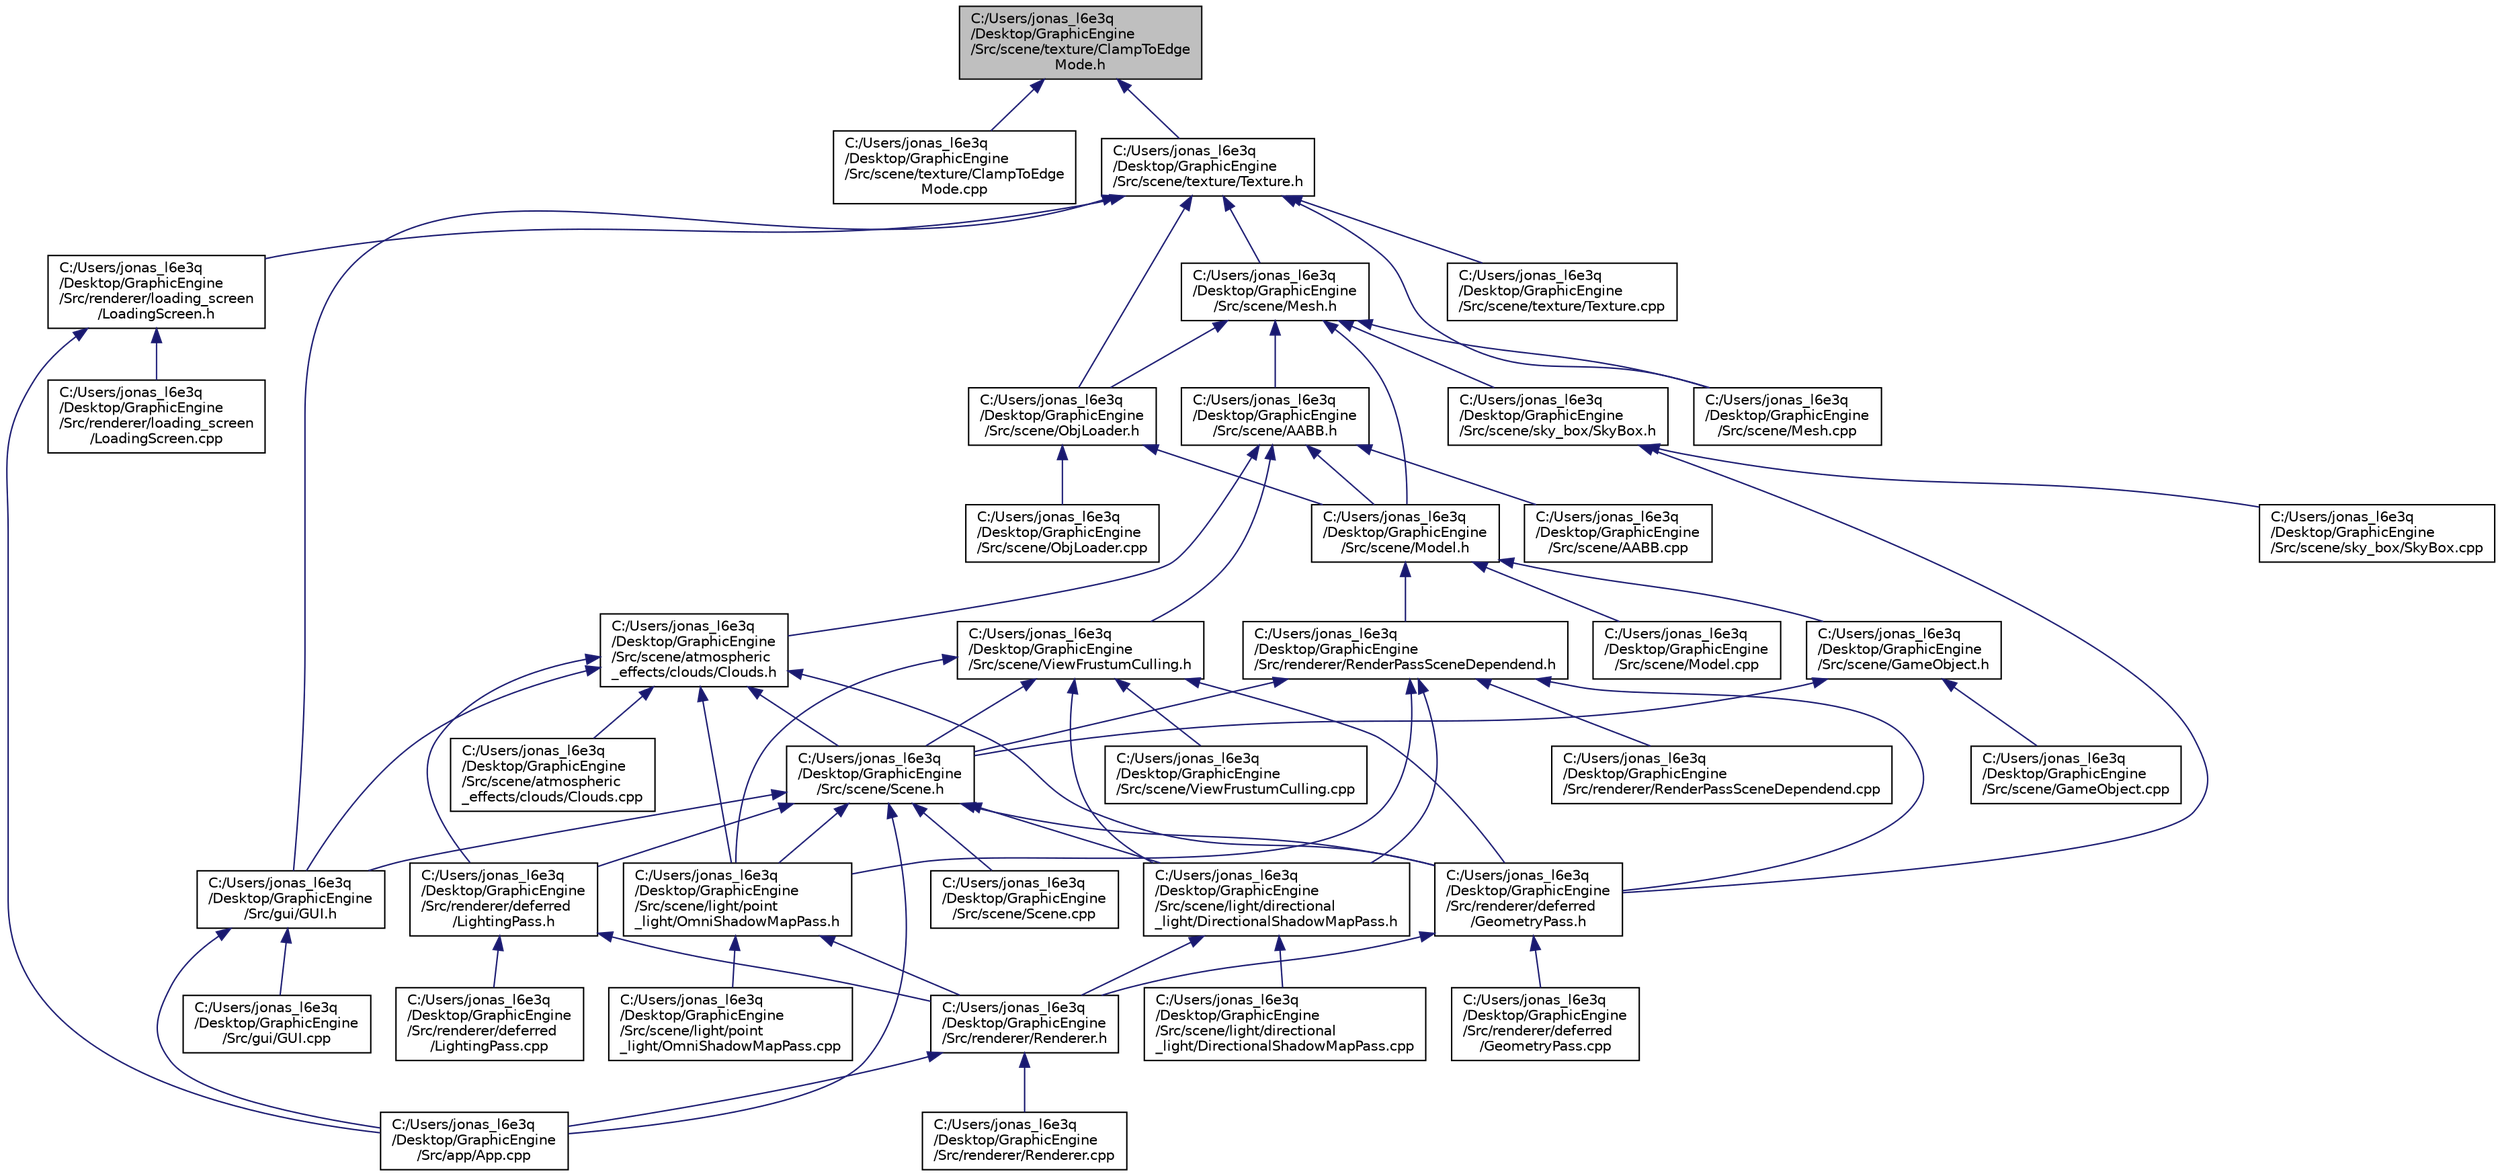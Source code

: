 digraph "C:/Users/jonas_l6e3q/Desktop/GraphicEngine/Src/scene/texture/ClampToEdgeMode.h"
{
 // INTERACTIVE_SVG=YES
 // LATEX_PDF_SIZE
  bgcolor="transparent";
  edge [fontname="Helvetica",fontsize="10",labelfontname="Helvetica",labelfontsize="10"];
  node [fontname="Helvetica",fontsize="10",shape=record];
  Node1 [label="C:/Users/jonas_l6e3q\l/Desktop/GraphicEngine\l/Src/scene/texture/ClampToEdge\lMode.h",height=0.2,width=0.4,color="black", fillcolor="grey75", style="filled", fontcolor="black",tooltip=" "];
  Node1 -> Node2 [dir="back",color="midnightblue",fontsize="10",style="solid",fontname="Helvetica"];
  Node2 [label="C:/Users/jonas_l6e3q\l/Desktop/GraphicEngine\l/Src/scene/texture/ClampToEdge\lMode.cpp",height=0.2,width=0.4,color="black",URL="$d1/d3d/_clamp_to_edge_mode_8cpp.html",tooltip=" "];
  Node1 -> Node3 [dir="back",color="midnightblue",fontsize="10",style="solid",fontname="Helvetica"];
  Node3 [label="C:/Users/jonas_l6e3q\l/Desktop/GraphicEngine\l/Src/scene/texture/Texture.h",height=0.2,width=0.4,color="black",URL="$de/dbf/_texture_8h.html",tooltip=" "];
  Node3 -> Node4 [dir="back",color="midnightblue",fontsize="10",style="solid",fontname="Helvetica"];
  Node4 [label="C:/Users/jonas_l6e3q\l/Desktop/GraphicEngine\l/Src/gui/GUI.h",height=0.2,width=0.4,color="black",URL="$da/d5d/_g_u_i_8h.html",tooltip=" "];
  Node4 -> Node5 [dir="back",color="midnightblue",fontsize="10",style="solid",fontname="Helvetica"];
  Node5 [label="C:/Users/jonas_l6e3q\l/Desktop/GraphicEngine\l/Src/app/App.cpp",height=0.2,width=0.4,color="black",URL="$dc/db4/_app_8cpp.html",tooltip=" "];
  Node4 -> Node6 [dir="back",color="midnightblue",fontsize="10",style="solid",fontname="Helvetica"];
  Node6 [label="C:/Users/jonas_l6e3q\l/Desktop/GraphicEngine\l/Src/gui/GUI.cpp",height=0.2,width=0.4,color="black",URL="$d3/d27/_g_u_i_8cpp.html",tooltip=" "];
  Node3 -> Node7 [dir="back",color="midnightblue",fontsize="10",style="solid",fontname="Helvetica"];
  Node7 [label="C:/Users/jonas_l6e3q\l/Desktop/GraphicEngine\l/Src/renderer/loading_screen\l/LoadingScreen.h",height=0.2,width=0.4,color="black",URL="$d2/d3c/_loading_screen_8h.html",tooltip=" "];
  Node7 -> Node5 [dir="back",color="midnightblue",fontsize="10",style="solid",fontname="Helvetica"];
  Node7 -> Node8 [dir="back",color="midnightblue",fontsize="10",style="solid",fontname="Helvetica"];
  Node8 [label="C:/Users/jonas_l6e3q\l/Desktop/GraphicEngine\l/Src/renderer/loading_screen\l/LoadingScreen.cpp",height=0.2,width=0.4,color="black",URL="$dc/d5e/_loading_screen_8cpp.html",tooltip=" "];
  Node3 -> Node9 [dir="back",color="midnightblue",fontsize="10",style="solid",fontname="Helvetica"];
  Node9 [label="C:/Users/jonas_l6e3q\l/Desktop/GraphicEngine\l/Src/scene/Mesh.cpp",height=0.2,width=0.4,color="black",URL="$db/d06/_mesh_8cpp.html",tooltip=" "];
  Node3 -> Node10 [dir="back",color="midnightblue",fontsize="10",style="solid",fontname="Helvetica"];
  Node10 [label="C:/Users/jonas_l6e3q\l/Desktop/GraphicEngine\l/Src/scene/Mesh.h",height=0.2,width=0.4,color="black",URL="$d2/da1/_mesh_8h.html",tooltip=" "];
  Node10 -> Node11 [dir="back",color="midnightblue",fontsize="10",style="solid",fontname="Helvetica"];
  Node11 [label="C:/Users/jonas_l6e3q\l/Desktop/GraphicEngine\l/Src/scene/AABB.h",height=0.2,width=0.4,color="black",URL="$d2/d00/_a_a_b_b_8h.html",tooltip=" "];
  Node11 -> Node12 [dir="back",color="midnightblue",fontsize="10",style="solid",fontname="Helvetica"];
  Node12 [label="C:/Users/jonas_l6e3q\l/Desktop/GraphicEngine\l/Src/scene/AABB.cpp",height=0.2,width=0.4,color="black",URL="$d4/dfe/_a_a_b_b_8cpp.html",tooltip=" "];
  Node11 -> Node13 [dir="back",color="midnightblue",fontsize="10",style="solid",fontname="Helvetica"];
  Node13 [label="C:/Users/jonas_l6e3q\l/Desktop/GraphicEngine\l/Src/scene/Model.h",height=0.2,width=0.4,color="black",URL="$da/ded/_model_8h.html",tooltip=" "];
  Node13 -> Node14 [dir="back",color="midnightblue",fontsize="10",style="solid",fontname="Helvetica"];
  Node14 [label="C:/Users/jonas_l6e3q\l/Desktop/GraphicEngine\l/Src/renderer/RenderPassSceneDependend.h",height=0.2,width=0.4,color="black",URL="$df/d51/_render_pass_scene_dependend_8h.html",tooltip=" "];
  Node14 -> Node15 [dir="back",color="midnightblue",fontsize="10",style="solid",fontname="Helvetica"];
  Node15 [label="C:/Users/jonas_l6e3q\l/Desktop/GraphicEngine\l/Src/renderer/RenderPassSceneDependend.cpp",height=0.2,width=0.4,color="black",URL="$dd/d34/_render_pass_scene_dependend_8cpp.html",tooltip=" "];
  Node14 -> Node16 [dir="back",color="midnightblue",fontsize="10",style="solid",fontname="Helvetica"];
  Node16 [label="C:/Users/jonas_l6e3q\l/Desktop/GraphicEngine\l/Src/renderer/deferred\l/GeometryPass.h",height=0.2,width=0.4,color="black",URL="$d4/d51/_geometry_pass_8h.html",tooltip=" "];
  Node16 -> Node17 [dir="back",color="midnightblue",fontsize="10",style="solid",fontname="Helvetica"];
  Node17 [label="C:/Users/jonas_l6e3q\l/Desktop/GraphicEngine\l/Src/renderer/Renderer.h",height=0.2,width=0.4,color="black",URL="$d3/da0/_renderer_8h.html",tooltip=" "];
  Node17 -> Node5 [dir="back",color="midnightblue",fontsize="10",style="solid",fontname="Helvetica"];
  Node17 -> Node18 [dir="back",color="midnightblue",fontsize="10",style="solid",fontname="Helvetica"];
  Node18 [label="C:/Users/jonas_l6e3q\l/Desktop/GraphicEngine\l/Src/renderer/Renderer.cpp",height=0.2,width=0.4,color="black",URL="$da/d84/_renderer_8cpp.html",tooltip=" "];
  Node16 -> Node19 [dir="back",color="midnightblue",fontsize="10",style="solid",fontname="Helvetica"];
  Node19 [label="C:/Users/jonas_l6e3q\l/Desktop/GraphicEngine\l/Src/renderer/deferred\l/GeometryPass.cpp",height=0.2,width=0.4,color="black",URL="$dc/d81/_geometry_pass_8cpp.html",tooltip=" "];
  Node14 -> Node20 [dir="back",color="midnightblue",fontsize="10",style="solid",fontname="Helvetica"];
  Node20 [label="C:/Users/jonas_l6e3q\l/Desktop/GraphicEngine\l/Src/scene/Scene.h",height=0.2,width=0.4,color="black",URL="$de/d56/_scene_8h.html",tooltip=" "];
  Node20 -> Node5 [dir="back",color="midnightblue",fontsize="10",style="solid",fontname="Helvetica"];
  Node20 -> Node4 [dir="back",color="midnightblue",fontsize="10",style="solid",fontname="Helvetica"];
  Node20 -> Node16 [dir="back",color="midnightblue",fontsize="10",style="solid",fontname="Helvetica"];
  Node20 -> Node21 [dir="back",color="midnightblue",fontsize="10",style="solid",fontname="Helvetica"];
  Node21 [label="C:/Users/jonas_l6e3q\l/Desktop/GraphicEngine\l/Src/renderer/deferred\l/LightingPass.h",height=0.2,width=0.4,color="black",URL="$df/d86/_lighting_pass_8h.html",tooltip=" "];
  Node21 -> Node17 [dir="back",color="midnightblue",fontsize="10",style="solid",fontname="Helvetica"];
  Node21 -> Node22 [dir="back",color="midnightblue",fontsize="10",style="solid",fontname="Helvetica"];
  Node22 [label="C:/Users/jonas_l6e3q\l/Desktop/GraphicEngine\l/Src/renderer/deferred\l/LightingPass.cpp",height=0.2,width=0.4,color="black",URL="$d4/dbf/_lighting_pass_8cpp.html",tooltip=" "];
  Node20 -> Node23 [dir="back",color="midnightblue",fontsize="10",style="solid",fontname="Helvetica"];
  Node23 [label="C:/Users/jonas_l6e3q\l/Desktop/GraphicEngine\l/Src/scene/Scene.cpp",height=0.2,width=0.4,color="black",URL="$d9/d44/_scene_8cpp.html",tooltip=" "];
  Node20 -> Node24 [dir="back",color="midnightblue",fontsize="10",style="solid",fontname="Helvetica"];
  Node24 [label="C:/Users/jonas_l6e3q\l/Desktop/GraphicEngine\l/Src/scene/light/directional\l_light/DirectionalShadowMapPass.h",height=0.2,width=0.4,color="black",URL="$d0/d7a/_directional_shadow_map_pass_8h.html",tooltip=" "];
  Node24 -> Node17 [dir="back",color="midnightblue",fontsize="10",style="solid",fontname="Helvetica"];
  Node24 -> Node25 [dir="back",color="midnightblue",fontsize="10",style="solid",fontname="Helvetica"];
  Node25 [label="C:/Users/jonas_l6e3q\l/Desktop/GraphicEngine\l/Src/scene/light/directional\l_light/DirectionalShadowMapPass.cpp",height=0.2,width=0.4,color="black",URL="$dd/d62/_directional_shadow_map_pass_8cpp.html",tooltip=" "];
  Node20 -> Node26 [dir="back",color="midnightblue",fontsize="10",style="solid",fontname="Helvetica"];
  Node26 [label="C:/Users/jonas_l6e3q\l/Desktop/GraphicEngine\l/Src/scene/light/point\l_light/OmniShadowMapPass.h",height=0.2,width=0.4,color="black",URL="$de/d75/_omni_shadow_map_pass_8h.html",tooltip=" "];
  Node26 -> Node17 [dir="back",color="midnightblue",fontsize="10",style="solid",fontname="Helvetica"];
  Node26 -> Node27 [dir="back",color="midnightblue",fontsize="10",style="solid",fontname="Helvetica"];
  Node27 [label="C:/Users/jonas_l6e3q\l/Desktop/GraphicEngine\l/Src/scene/light/point\l_light/OmniShadowMapPass.cpp",height=0.2,width=0.4,color="black",URL="$d7/d9f/_omni_shadow_map_pass_8cpp.html",tooltip=" "];
  Node14 -> Node24 [dir="back",color="midnightblue",fontsize="10",style="solid",fontname="Helvetica"];
  Node14 -> Node26 [dir="back",color="midnightblue",fontsize="10",style="solid",fontname="Helvetica"];
  Node13 -> Node28 [dir="back",color="midnightblue",fontsize="10",style="solid",fontname="Helvetica"];
  Node28 [label="C:/Users/jonas_l6e3q\l/Desktop/GraphicEngine\l/Src/scene/GameObject.h",height=0.2,width=0.4,color="black",URL="$df/d91/_game_object_8h.html",tooltip=" "];
  Node28 -> Node29 [dir="back",color="midnightblue",fontsize="10",style="solid",fontname="Helvetica"];
  Node29 [label="C:/Users/jonas_l6e3q\l/Desktop/GraphicEngine\l/Src/scene/GameObject.cpp",height=0.2,width=0.4,color="black",URL="$d3/df6/_game_object_8cpp.html",tooltip=" "];
  Node28 -> Node20 [dir="back",color="midnightblue",fontsize="10",style="solid",fontname="Helvetica"];
  Node13 -> Node30 [dir="back",color="midnightblue",fontsize="10",style="solid",fontname="Helvetica"];
  Node30 [label="C:/Users/jonas_l6e3q\l/Desktop/GraphicEngine\l/Src/scene/Model.cpp",height=0.2,width=0.4,color="black",URL="$d2/d31/_model_8cpp.html",tooltip=" "];
  Node11 -> Node31 [dir="back",color="midnightblue",fontsize="10",style="solid",fontname="Helvetica"];
  Node31 [label="C:/Users/jonas_l6e3q\l/Desktop/GraphicEngine\l/Src/scene/ViewFrustumCulling.h",height=0.2,width=0.4,color="black",URL="$da/d36/_view_frustum_culling_8h.html",tooltip=" "];
  Node31 -> Node16 [dir="back",color="midnightblue",fontsize="10",style="solid",fontname="Helvetica"];
  Node31 -> Node20 [dir="back",color="midnightblue",fontsize="10",style="solid",fontname="Helvetica"];
  Node31 -> Node32 [dir="back",color="midnightblue",fontsize="10",style="solid",fontname="Helvetica"];
  Node32 [label="C:/Users/jonas_l6e3q\l/Desktop/GraphicEngine\l/Src/scene/ViewFrustumCulling.cpp",height=0.2,width=0.4,color="black",URL="$d1/dd0/_view_frustum_culling_8cpp.html",tooltip=" "];
  Node31 -> Node24 [dir="back",color="midnightblue",fontsize="10",style="solid",fontname="Helvetica"];
  Node31 -> Node26 [dir="back",color="midnightblue",fontsize="10",style="solid",fontname="Helvetica"];
  Node11 -> Node33 [dir="back",color="midnightblue",fontsize="10",style="solid",fontname="Helvetica"];
  Node33 [label="C:/Users/jonas_l6e3q\l/Desktop/GraphicEngine\l/Src/scene/atmospheric\l_effects/clouds/Clouds.h",height=0.2,width=0.4,color="black",URL="$da/d3e/_clouds_8h.html",tooltip=" "];
  Node33 -> Node4 [dir="back",color="midnightblue",fontsize="10",style="solid",fontname="Helvetica"];
  Node33 -> Node16 [dir="back",color="midnightblue",fontsize="10",style="solid",fontname="Helvetica"];
  Node33 -> Node21 [dir="back",color="midnightblue",fontsize="10",style="solid",fontname="Helvetica"];
  Node33 -> Node20 [dir="back",color="midnightblue",fontsize="10",style="solid",fontname="Helvetica"];
  Node33 -> Node34 [dir="back",color="midnightblue",fontsize="10",style="solid",fontname="Helvetica"];
  Node34 [label="C:/Users/jonas_l6e3q\l/Desktop/GraphicEngine\l/Src/scene/atmospheric\l_effects/clouds/Clouds.cpp",height=0.2,width=0.4,color="black",URL="$d0/d50/_clouds_8cpp.html",tooltip=" "];
  Node33 -> Node26 [dir="back",color="midnightblue",fontsize="10",style="solid",fontname="Helvetica"];
  Node10 -> Node9 [dir="back",color="midnightblue",fontsize="10",style="solid",fontname="Helvetica"];
  Node10 -> Node13 [dir="back",color="midnightblue",fontsize="10",style="solid",fontname="Helvetica"];
  Node10 -> Node35 [dir="back",color="midnightblue",fontsize="10",style="solid",fontname="Helvetica"];
  Node35 [label="C:/Users/jonas_l6e3q\l/Desktop/GraphicEngine\l/Src/scene/ObjLoader.h",height=0.2,width=0.4,color="black",URL="$d4/d6c/_obj_loader_8h.html",tooltip=" "];
  Node35 -> Node13 [dir="back",color="midnightblue",fontsize="10",style="solid",fontname="Helvetica"];
  Node35 -> Node36 [dir="back",color="midnightblue",fontsize="10",style="solid",fontname="Helvetica"];
  Node36 [label="C:/Users/jonas_l6e3q\l/Desktop/GraphicEngine\l/Src/scene/ObjLoader.cpp",height=0.2,width=0.4,color="black",URL="$dd/dbc/_obj_loader_8cpp.html",tooltip=" "];
  Node10 -> Node37 [dir="back",color="midnightblue",fontsize="10",style="solid",fontname="Helvetica"];
  Node37 [label="C:/Users/jonas_l6e3q\l/Desktop/GraphicEngine\l/Src/scene/sky_box/SkyBox.h",height=0.2,width=0.4,color="black",URL="$d9/da1/_sky_box_8h.html",tooltip=" "];
  Node37 -> Node16 [dir="back",color="midnightblue",fontsize="10",style="solid",fontname="Helvetica"];
  Node37 -> Node38 [dir="back",color="midnightblue",fontsize="10",style="solid",fontname="Helvetica"];
  Node38 [label="C:/Users/jonas_l6e3q\l/Desktop/GraphicEngine\l/Src/scene/sky_box/SkyBox.cpp",height=0.2,width=0.4,color="black",URL="$d6/dff/_sky_box_8cpp.html",tooltip=" "];
  Node3 -> Node35 [dir="back",color="midnightblue",fontsize="10",style="solid",fontname="Helvetica"];
  Node3 -> Node39 [dir="back",color="midnightblue",fontsize="10",style="solid",fontname="Helvetica"];
  Node39 [label="C:/Users/jonas_l6e3q\l/Desktop/GraphicEngine\l/Src/scene/texture/Texture.cpp",height=0.2,width=0.4,color="black",URL="$da/d26/_texture_8cpp.html",tooltip=" "];
}

